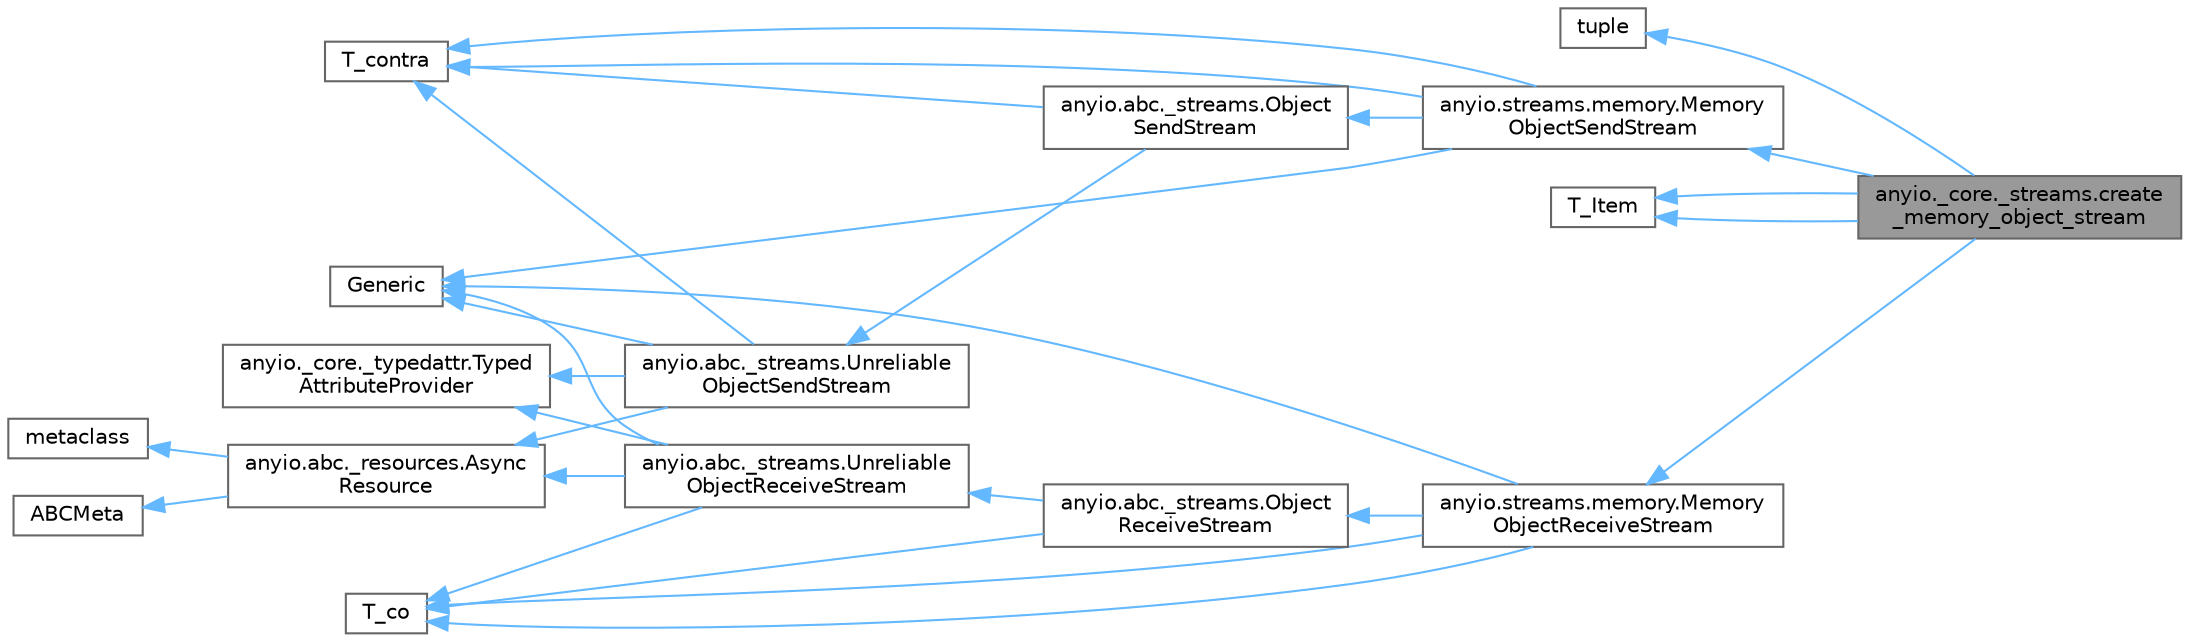 digraph "anyio._core._streams.create_memory_object_stream"
{
 // LATEX_PDF_SIZE
  bgcolor="transparent";
  edge [fontname=Helvetica,fontsize=10,labelfontname=Helvetica,labelfontsize=10];
  node [fontname=Helvetica,fontsize=10,shape=box,height=0.2,width=0.4];
  rankdir="LR";
  Node1 [id="Node000001",label="anyio._core._streams.create\l_memory_object_stream",height=0.2,width=0.4,color="gray40", fillcolor="grey60", style="filled", fontcolor="black",tooltip=" "];
  Node2 -> Node1 [id="edge1_Node000001_Node000002",dir="back",color="steelblue1",style="solid",tooltip=" "];
  Node2 [id="Node000002",label="tuple",height=0.2,width=0.4,color="gray40", fillcolor="white", style="filled",tooltip=" "];
  Node3 -> Node1 [id="edge2_Node000001_Node000003",dir="back",color="steelblue1",style="solid",tooltip=" "];
  Node3 [id="Node000003",label="anyio.streams.memory.Memory\lObjectSendStream",height=0.2,width=0.4,color="gray40", fillcolor="white", style="filled",URL="$classanyio_1_1streams_1_1memory_1_1MemoryObjectSendStream.html",tooltip=" "];
  Node4 -> Node3 [id="edge3_Node000003_Node000004",dir="back",color="steelblue1",style="solid",tooltip=" "];
  Node4 [id="Node000004",label="Generic",height=0.2,width=0.4,color="gray40", fillcolor="white", style="filled",tooltip=" "];
  Node5 -> Node3 [id="edge4_Node000003_Node000005",dir="back",color="steelblue1",style="solid",tooltip=" "];
  Node5 [id="Node000005",label="T_contra",height=0.2,width=0.4,color="gray40", fillcolor="white", style="filled",tooltip=" "];
  Node6 -> Node3 [id="edge5_Node000003_Node000006",dir="back",color="steelblue1",style="solid",tooltip=" "];
  Node6 [id="Node000006",label="anyio.abc._streams.Object\lSendStream",height=0.2,width=0.4,color="gray40", fillcolor="white", style="filled",URL="$classanyio_1_1abc_1_1__streams_1_1ObjectSendStream.html",tooltip=" "];
  Node7 -> Node6 [id="edge6_Node000006_Node000007",dir="back",color="steelblue1",style="solid",tooltip=" "];
  Node7 [id="Node000007",label="anyio.abc._streams.Unreliable\lObjectSendStream",height=0.2,width=0.4,color="gray40", fillcolor="white", style="filled",URL="$classanyio_1_1abc_1_1__streams_1_1UnreliableObjectSendStream.html",tooltip=" "];
  Node4 -> Node7 [id="edge7_Node000007_Node000004",dir="back",color="steelblue1",style="solid",tooltip=" "];
  Node5 -> Node7 [id="edge8_Node000007_Node000005",dir="back",color="steelblue1",style="solid",tooltip=" "];
  Node8 -> Node7 [id="edge9_Node000007_Node000008",dir="back",color="steelblue1",style="solid",tooltip=" "];
  Node8 [id="Node000008",label="anyio.abc._resources.Async\lResource",height=0.2,width=0.4,color="gray40", fillcolor="white", style="filled",URL="$classanyio_1_1abc_1_1__resources_1_1AsyncResource.html",tooltip=" "];
  Node9 -> Node8 [id="edge10_Node000008_Node000009",dir="back",color="steelblue1",style="solid",tooltip=" "];
  Node9 [id="Node000009",label="metaclass",height=0.2,width=0.4,color="gray40", fillcolor="white", style="filled",tooltip=" "];
  Node10 -> Node8 [id="edge11_Node000008_Node000010",dir="back",color="steelblue1",style="solid",tooltip=" "];
  Node10 [id="Node000010",label="ABCMeta",height=0.2,width=0.4,color="gray40", fillcolor="white", style="filled",tooltip=" "];
  Node11 -> Node7 [id="edge12_Node000007_Node000011",dir="back",color="steelblue1",style="solid",tooltip=" "];
  Node11 [id="Node000011",label="anyio._core._typedattr.Typed\lAttributeProvider",height=0.2,width=0.4,color="gray40", fillcolor="white", style="filled",URL="$classanyio_1_1__core_1_1__typedattr_1_1TypedAttributeProvider.html",tooltip=" "];
  Node5 -> Node6 [id="edge13_Node000006_Node000005",dir="back",color="steelblue1",style="solid",tooltip=" "];
  Node5 -> Node3 [id="edge14_Node000003_Node000005",dir="back",color="steelblue1",style="solid",tooltip=" "];
  Node12 -> Node1 [id="edge15_Node000001_Node000012",dir="back",color="steelblue1",style="solid",tooltip=" "];
  Node12 [id="Node000012",label="T_Item",height=0.2,width=0.4,color="gray40", fillcolor="white", style="filled",tooltip=" "];
  Node13 -> Node1 [id="edge16_Node000001_Node000013",dir="back",color="steelblue1",style="solid",tooltip=" "];
  Node13 [id="Node000013",label="anyio.streams.memory.Memory\lObjectReceiveStream",height=0.2,width=0.4,color="gray40", fillcolor="white", style="filled",URL="$classanyio_1_1streams_1_1memory_1_1MemoryObjectReceiveStream.html",tooltip=" "];
  Node4 -> Node13 [id="edge17_Node000013_Node000004",dir="back",color="steelblue1",style="solid",tooltip=" "];
  Node14 -> Node13 [id="edge18_Node000013_Node000014",dir="back",color="steelblue1",style="solid",tooltip=" "];
  Node14 [id="Node000014",label="T_co",height=0.2,width=0.4,color="gray40", fillcolor="white", style="filled",tooltip=" "];
  Node15 -> Node13 [id="edge19_Node000013_Node000015",dir="back",color="steelblue1",style="solid",tooltip=" "];
  Node15 [id="Node000015",label="anyio.abc._streams.Object\lReceiveStream",height=0.2,width=0.4,color="gray40", fillcolor="white", style="filled",URL="$classanyio_1_1abc_1_1__streams_1_1ObjectReceiveStream.html",tooltip=" "];
  Node16 -> Node15 [id="edge20_Node000015_Node000016",dir="back",color="steelblue1",style="solid",tooltip=" "];
  Node16 [id="Node000016",label="anyio.abc._streams.Unreliable\lObjectReceiveStream",height=0.2,width=0.4,color="gray40", fillcolor="white", style="filled",URL="$classanyio_1_1abc_1_1__streams_1_1UnreliableObjectReceiveStream.html",tooltip=" "];
  Node4 -> Node16 [id="edge21_Node000016_Node000004",dir="back",color="steelblue1",style="solid",tooltip=" "];
  Node14 -> Node16 [id="edge22_Node000016_Node000014",dir="back",color="steelblue1",style="solid",tooltip=" "];
  Node8 -> Node16 [id="edge23_Node000016_Node000008",dir="back",color="steelblue1",style="solid",tooltip=" "];
  Node11 -> Node16 [id="edge24_Node000016_Node000011",dir="back",color="steelblue1",style="solid",tooltip=" "];
  Node14 -> Node15 [id="edge25_Node000015_Node000014",dir="back",color="steelblue1",style="solid",tooltip=" "];
  Node14 -> Node13 [id="edge26_Node000013_Node000014",dir="back",color="steelblue1",style="solid",tooltip=" "];
  Node12 -> Node1 [id="edge27_Node000001_Node000012",dir="back",color="steelblue1",style="solid",tooltip=" "];
}

